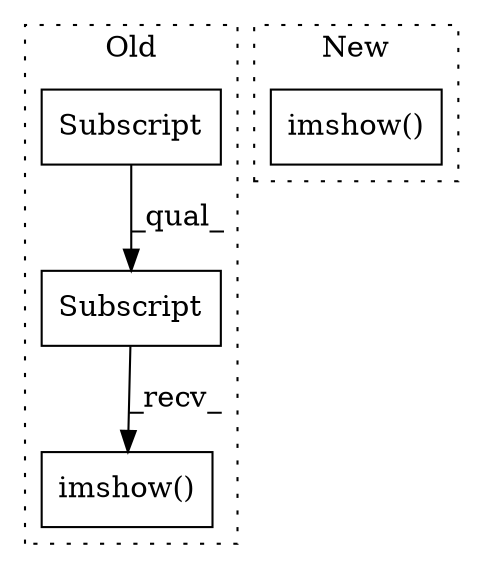 digraph G {
subgraph cluster0 {
1 [label="Subscript" a="63" s="796,0" l="22,0" shape="box"];
3 [label="imshow()" a="75" s="796,829" l="30,1" shape="box"];
4 [label="Subscript" a="63" s="796,0" l="13,0" shape="box"];
label = "Old";
style="dotted";
}
subgraph cluster1 {
2 [label="imshow()" a="75" s="898,911" l="10,1" shape="box"];
label = "New";
style="dotted";
}
1 -> 3 [label="_recv_"];
4 -> 1 [label="_qual_"];
}